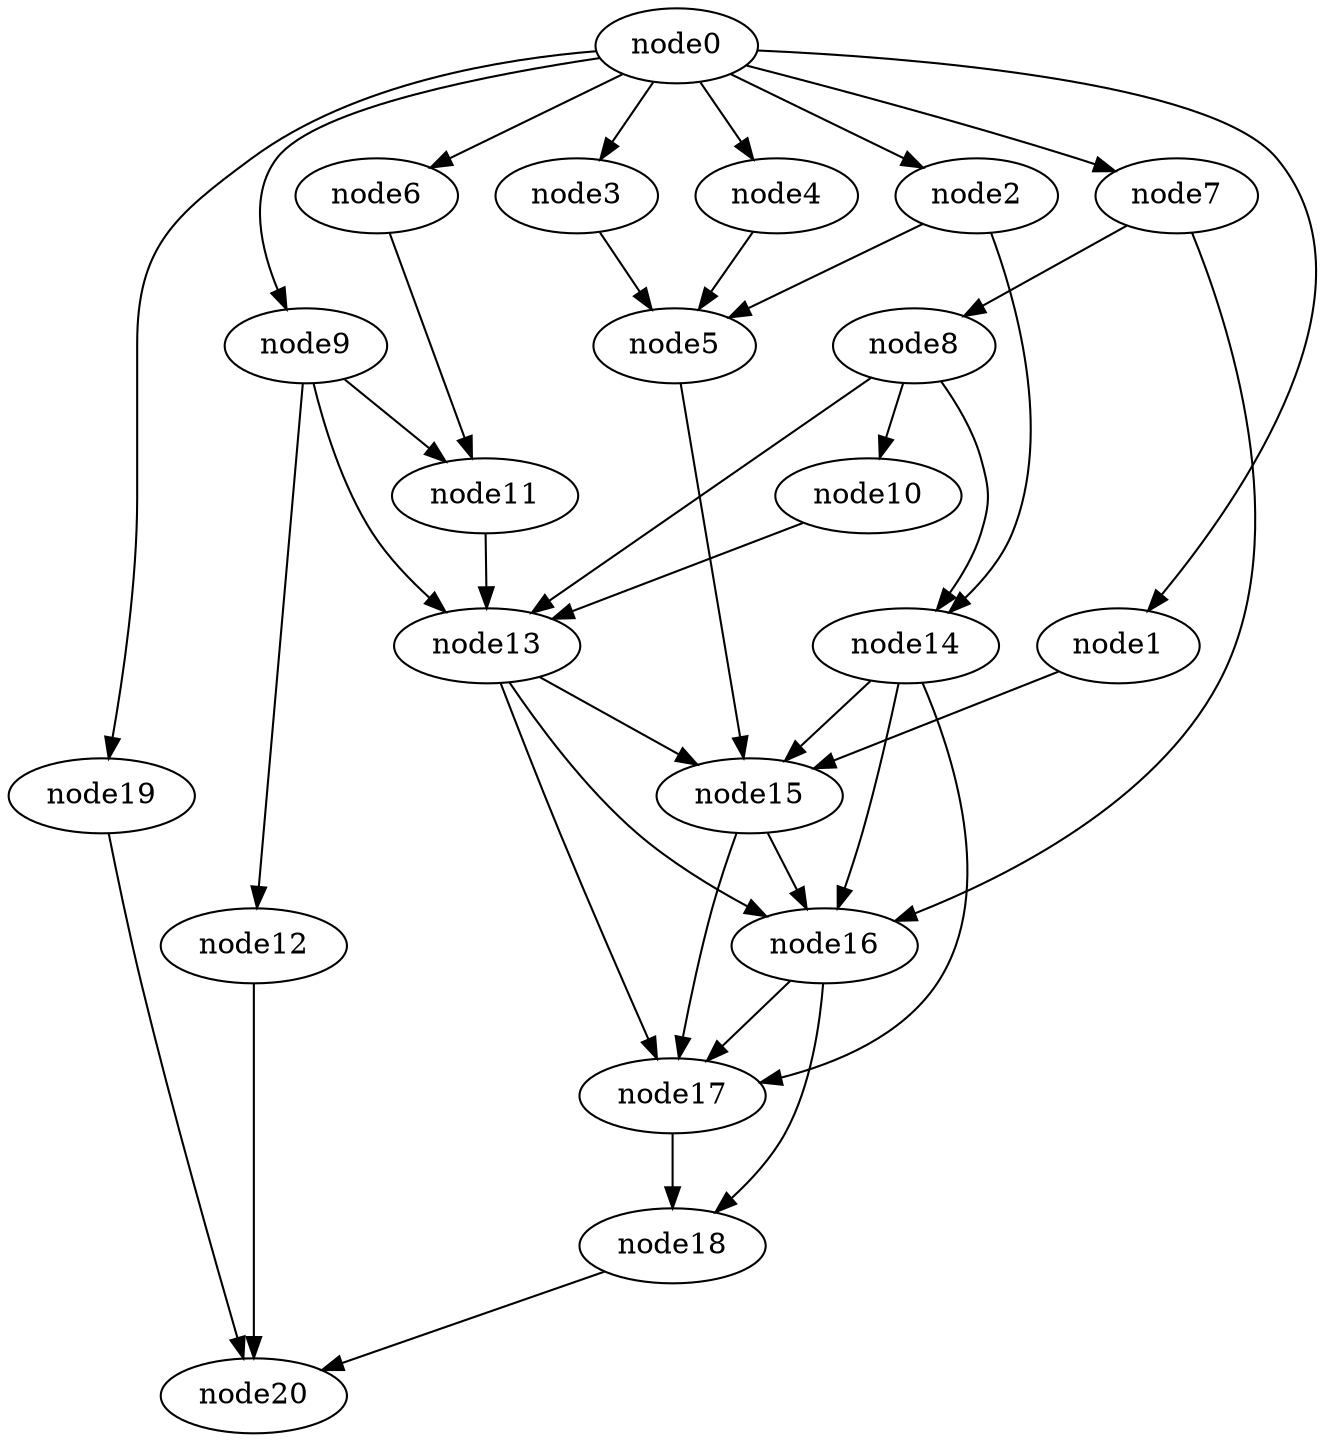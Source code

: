 digraph g{
	node20
	node19 -> node20
	node18 -> node20
	node17 -> node18
	node16 -> node18
	node16 -> node17
	node15 -> node17
	node15 -> node16
	node14 -> node17
	node14 -> node16
	node14 -> node15
	node13 -> node17
	node13 -> node16
	node13 -> node15
	node12 -> node20
	node11 -> node13
	node10 -> node13
	node9 -> node13
	node9 -> node12
	node9 -> node11
	node8 -> node14
	node8 -> node13
	node8 -> node10
	node7 -> node16
	node7 -> node8
	node6 -> node11
	node5 -> node15
	node4 -> node5
	node3 -> node5
	node2 -> node14
	node2 -> node5
	node1 -> node15
	node0 -> node19
	node0 -> node9
	node0 -> node7
	node0 -> node6
	node0 -> node4
	node0 -> node3
	node0 -> node2
	node0 -> node1
}
